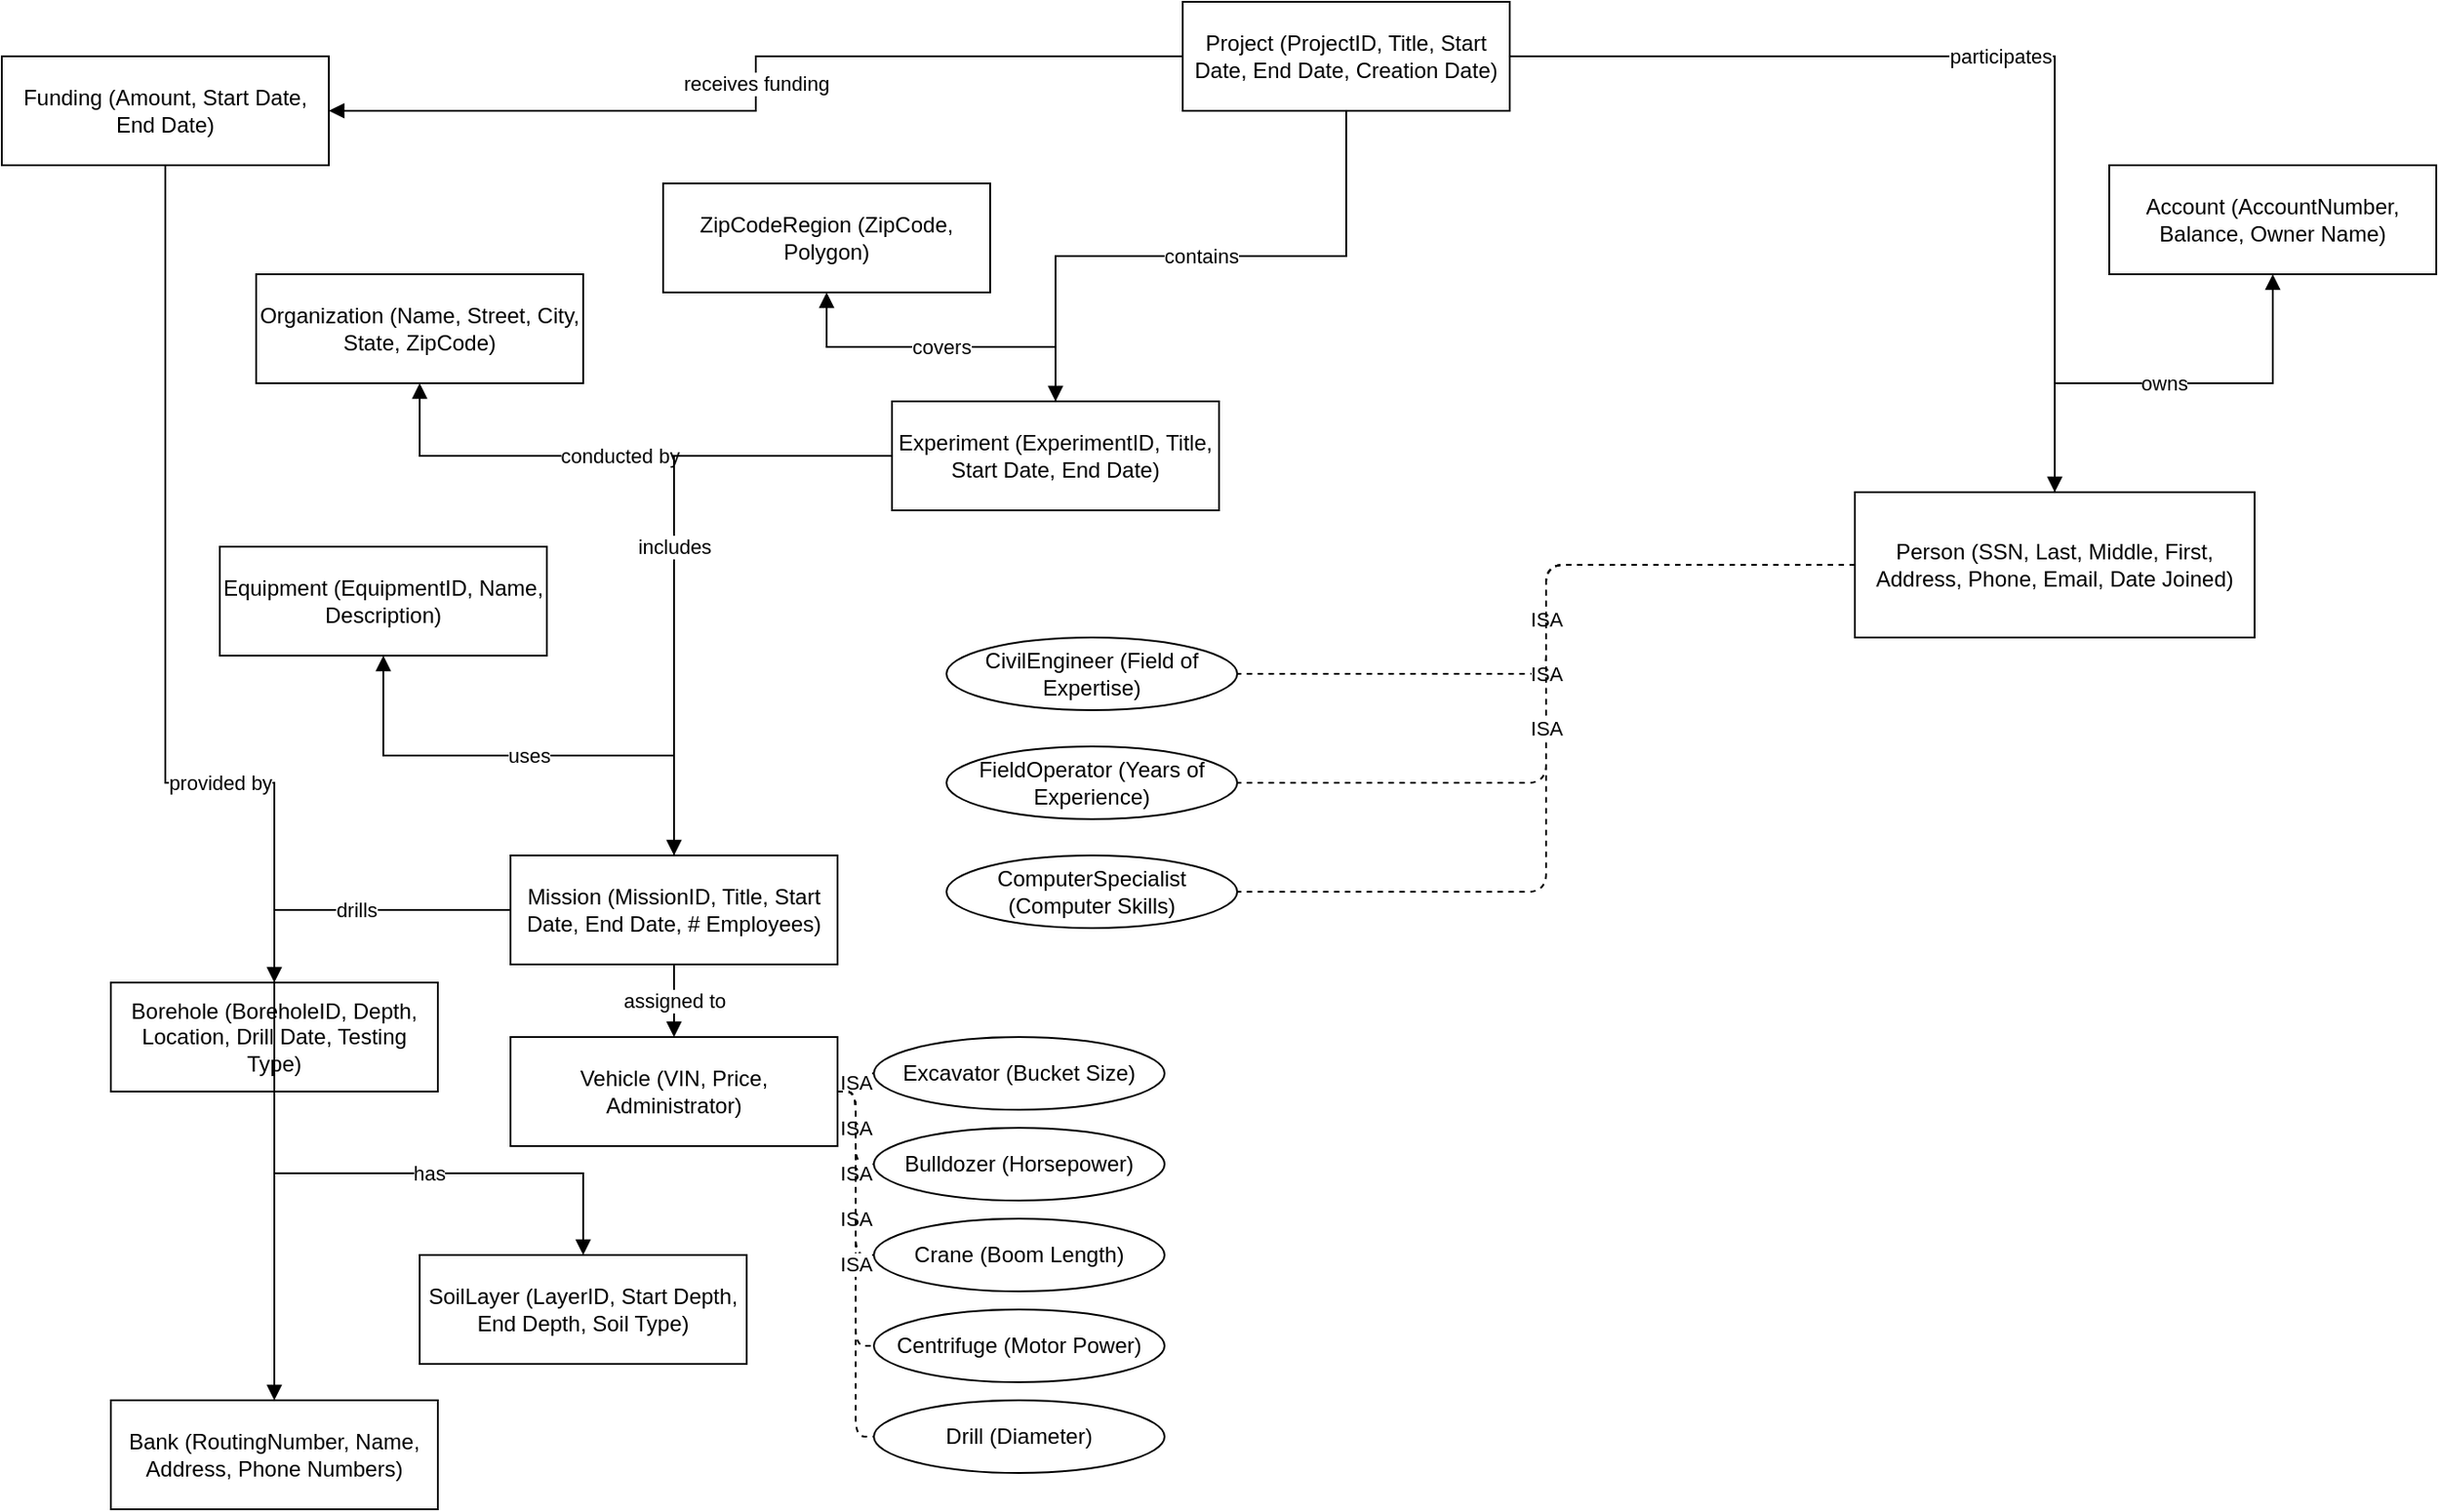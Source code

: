<mxfile version="26.0.14">
  <diagram name="Page-1" id="1guRK6Z7g-ppSAmPGCe-">
    <mxGraphModel dx="2415" dy="2103" grid="1" gridSize="10" guides="1" tooltips="1" connect="1" arrows="1" fold="1" page="1" pageScale="1" pageWidth="827" pageHeight="1169" math="0" shadow="0">
      <root>
        <mxCell id="0" />
        <mxCell id="1" parent="0" />
        <mxCell id="2" value="Project (ProjectID, Title, Start Date, End Date, Creation Date)" style="shape=rectangle;whiteSpace=wrap;html=1;" parent="1" vertex="1">
          <mxGeometry x="610" y="-250" width="180" height="60" as="geometry" />
        </mxCell>
        <mxCell id="3" value="Experiment (ExperimentID, Title, Start Date, End Date)" style="shape=rectangle;whiteSpace=wrap;html=1;" parent="1" vertex="1">
          <mxGeometry x="450" y="-30" width="180" height="60" as="geometry" />
        </mxCell>
        <mxCell id="4" value="ZipCodeRegion (ZipCode, Polygon)" style="shape=rectangle;whiteSpace=wrap;html=1;" parent="1" vertex="1">
          <mxGeometry x="324" y="-150" width="180" height="60" as="geometry" />
        </mxCell>
        <mxCell id="5" value="Organization (Name, Street, City, State, ZipCode)" style="shape=rectangle;whiteSpace=wrap;html=1;" parent="1" vertex="1">
          <mxGeometry x="100" y="-100" width="180" height="60" as="geometry" />
        </mxCell>
        <mxCell id="6" value="Person (SSN, Last, Middle, First, Address, Phone, Email, Date Joined)" style="shape=rectangle;whiteSpace=wrap;html=1;" parent="1" vertex="1">
          <mxGeometry x="980" y="20" width="220" height="80" as="geometry" />
        </mxCell>
        <mxCell id="7" value="CivilEngineer (Field of Expertise)" style="shape=ellipse;whiteSpace=wrap;html=1;" parent="1" vertex="1">
          <mxGeometry x="480" y="100" width="160" height="40" as="geometry" />
        </mxCell>
        <mxCell id="8" value="FieldOperator (Years of Experience)" style="shape=ellipse;whiteSpace=wrap;html=1;" parent="1" vertex="1">
          <mxGeometry x="480" y="160" width="160" height="40" as="geometry" />
        </mxCell>
        <mxCell id="9" value="ComputerSpecialist (Computer Skills)" style="shape=ellipse;whiteSpace=wrap;html=1;" parent="1" vertex="1">
          <mxGeometry x="480" y="220" width="160" height="40" as="geometry" />
        </mxCell>
        <mxCell id="10" value="Mission (MissionID, Title, Start Date, End Date, # Employees)" style="shape=rectangle;whiteSpace=wrap;html=1;" parent="1" vertex="1">
          <mxGeometry x="240" y="220" width="180" height="60" as="geometry" />
        </mxCell>
        <mxCell id="11" value="Vehicle (VIN, Price, Administrator)" style="shape=rectangle;whiteSpace=wrap;html=1;" parent="1" vertex="1">
          <mxGeometry x="240" y="320" width="180" height="60" as="geometry" />
        </mxCell>
        <mxCell id="12" value="Excavator (Bucket Size)" style="shape=ellipse;whiteSpace=wrap;html=1;" parent="1" vertex="1">
          <mxGeometry x="440" y="320" width="160" height="40" as="geometry" />
        </mxCell>
        <mxCell id="13" value="Bulldozer (Horsepower)" style="shape=ellipse;whiteSpace=wrap;html=1;" parent="1" vertex="1">
          <mxGeometry x="440" y="370" width="160" height="40" as="geometry" />
        </mxCell>
        <mxCell id="14" value="Crane (Boom Length)" style="shape=ellipse;whiteSpace=wrap;html=1;" parent="1" vertex="1">
          <mxGeometry x="440" y="420" width="160" height="40" as="geometry" />
        </mxCell>
        <mxCell id="15" value="Centrifuge (Motor Power)" style="shape=ellipse;whiteSpace=wrap;html=1;" parent="1" vertex="1">
          <mxGeometry x="440" y="470" width="160" height="40" as="geometry" />
        </mxCell>
        <mxCell id="16" value="Drill (Diameter)" style="shape=ellipse;whiteSpace=wrap;html=1;" parent="1" vertex="1">
          <mxGeometry x="440" y="520" width="160" height="40" as="geometry" />
        </mxCell>
        <mxCell id="17" value="Equipment (EquipmentID, Name, Description)" style="shape=rectangle;whiteSpace=wrap;html=1;" parent="1" vertex="1">
          <mxGeometry x="80" y="50" width="180" height="60" as="geometry" />
        </mxCell>
        <mxCell id="18" value="Borehole (BoreholeID, Depth, Location, Drill Date, Testing Type)" style="shape=rectangle;whiteSpace=wrap;html=1;" parent="1" vertex="1">
          <mxGeometry x="20" y="290" width="180" height="60" as="geometry" />
        </mxCell>
        <mxCell id="19" value="SoilLayer (LayerID, Start Depth, End Depth, Soil Type)" style="shape=doubleRectangle;whiteSpace=wrap;html=1;" parent="1" vertex="1">
          <mxGeometry x="190" y="440" width="180" height="60" as="geometry" />
        </mxCell>
        <mxCell id="20" value="Bank (RoutingNumber, Name, Address, Phone Numbers)" style="shape=rectangle;whiteSpace=wrap;html=1;" parent="1" vertex="1">
          <mxGeometry x="20" y="520" width="180" height="60" as="geometry" />
        </mxCell>
        <mxCell id="21" value="Account (AccountNumber, Balance, Owner Name)" style="shape=rectangle;whiteSpace=wrap;html=1;" parent="1" vertex="1">
          <mxGeometry x="1120" y="-160" width="180" height="60" as="geometry" />
        </mxCell>
        <mxCell id="22" value="Funding (Amount, Start Date, End Date)" style="shape=rectangle;whiteSpace=wrap;html=1;" parent="1" vertex="1">
          <mxGeometry x="-40" y="-220" width="180" height="60" as="geometry" />
        </mxCell>
        <mxCell id="23" value="contains" style="edgeStyle=orthogonalEdgeStyle;rounded=0;endArrow=block;html=1;" parent="1" source="2" target="3" edge="1">
          <mxGeometry relative="1" as="geometry" />
        </mxCell>
        <mxCell id="24" value="covers" style="edgeStyle=orthogonalEdgeStyle;rounded=0;endArrow=block;html=1;" parent="1" source="3" target="4" edge="1">
          <mxGeometry relative="1" as="geometry" />
        </mxCell>
        <mxCell id="25" value="conducted by" style="edgeStyle=orthogonalEdgeStyle;rounded=0;endArrow=block;html=1;" parent="1" source="3" target="5" edge="1">
          <mxGeometry relative="1" as="geometry" />
        </mxCell>
        <mxCell id="26" value="participates" style="edgeStyle=orthogonalEdgeStyle;rounded=0;endArrow=block;html=1;" parent="1" source="2" target="6" edge="1">
          <mxGeometry relative="1" as="geometry" />
        </mxCell>
        <mxCell id="27" value="includes" style="edgeStyle=orthogonalEdgeStyle;rounded=0;endArrow=block;html=1;" parent="1" source="3" target="10" edge="1">
          <mxGeometry relative="1" as="geometry" />
        </mxCell>
        <mxCell id="28" value="assigned to" style="edgeStyle=orthogonalEdgeStyle;rounded=0;endArrow=block;html=1;" parent="1" source="10" target="11" edge="1">
          <mxGeometry relative="1" as="geometry" />
        </mxCell>
        <mxCell id="29" value="uses" style="edgeStyle=orthogonalEdgeStyle;rounded=0;endArrow=block;html=1;" parent="1" source="10" target="17" edge="1">
          <mxGeometry relative="1" as="geometry" />
        </mxCell>
        <mxCell id="30" value="drills" style="edgeStyle=orthogonalEdgeStyle;rounded=0;endArrow=block;html=1;" parent="1" source="10" target="18" edge="1">
          <mxGeometry relative="1" as="geometry" />
        </mxCell>
        <mxCell id="31" value="has" style="edgeStyle=orthogonalEdgeStyle;rounded=0;endArrow=block;html=1;" parent="1" source="18" target="19" edge="1">
          <mxGeometry relative="1" as="geometry" />
        </mxCell>
        <mxCell id="32" value="owns" style="edgeStyle=orthogonalEdgeStyle;rounded=0;endArrow=block;html=1;" parent="1" source="6" target="21" edge="1">
          <mxGeometry relative="1" as="geometry" />
        </mxCell>
        <mxCell id="33" value="receives funding" style="edgeStyle=orthogonalEdgeStyle;rounded=0;endArrow=block;html=1;" parent="1" source="2" target="22" edge="1">
          <mxGeometry relative="1" as="geometry" />
        </mxCell>
        <mxCell id="34" value="provided by" style="edgeStyle=orthogonalEdgeStyle;rounded=0;endArrow=block;html=1;" parent="1" source="22" target="20" edge="1">
          <mxGeometry relative="1" as="geometry" />
        </mxCell>
        <mxCell id="35" value="ISA" style="edgeStyle=elbowEdgeStyle;dashed=1;endArrow=none;html=1;" parent="1" source="6" target="7" edge="1">
          <mxGeometry relative="1" as="geometry" />
        </mxCell>
        <mxCell id="36" value="ISA" style="edgeStyle=elbowEdgeStyle;dashed=1;endArrow=none;html=1;" parent="1" source="6" target="8" edge="1">
          <mxGeometry relative="1" as="geometry" />
        </mxCell>
        <mxCell id="37" value="ISA" style="edgeStyle=elbowEdgeStyle;dashed=1;endArrow=none;html=1;" parent="1" source="6" target="9" edge="1">
          <mxGeometry relative="1" as="geometry" />
        </mxCell>
        <mxCell id="38" value="ISA" style="edgeStyle=elbowEdgeStyle;dashed=1;endArrow=none;html=1;" parent="1" source="11" target="12" edge="1">
          <mxGeometry relative="1" as="geometry" />
        </mxCell>
        <mxCell id="39" value="ISA" style="edgeStyle=elbowEdgeStyle;dashed=1;endArrow=none;html=1;" parent="1" source="11" target="13" edge="1">
          <mxGeometry relative="1" as="geometry" />
        </mxCell>
        <mxCell id="40" value="ISA" style="edgeStyle=elbowEdgeStyle;dashed=1;endArrow=none;html=1;" parent="1" source="11" target="14" edge="1">
          <mxGeometry relative="1" as="geometry" />
        </mxCell>
        <mxCell id="41" value="ISA" style="edgeStyle=elbowEdgeStyle;dashed=1;endArrow=none;html=1;" parent="1" source="11" target="15" edge="1">
          <mxGeometry relative="1" as="geometry" />
        </mxCell>
        <mxCell id="42" value="ISA" style="edgeStyle=elbowEdgeStyle;dashed=1;endArrow=none;html=1;" parent="1" source="11" target="16" edge="1">
          <mxGeometry relative="1" as="geometry" />
        </mxCell>
      </root>
    </mxGraphModel>
  </diagram>
</mxfile>
